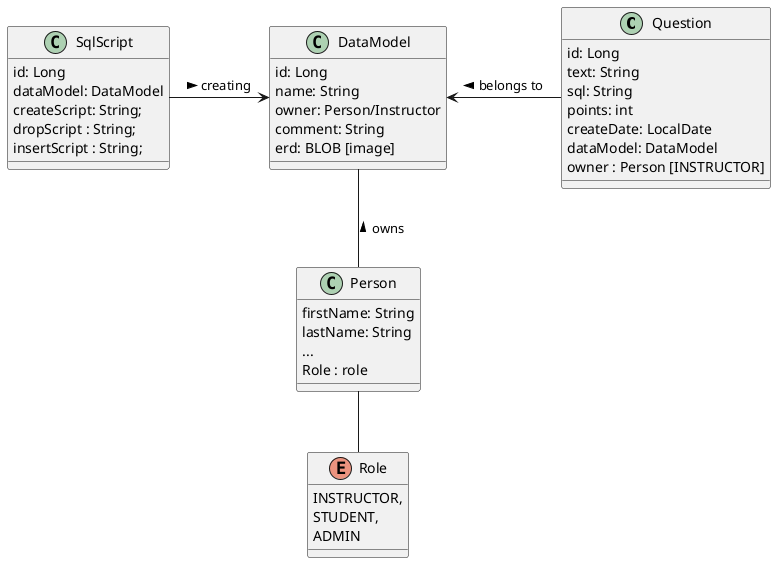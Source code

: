 @startuml

class Question {
  id: Long
  text: String
  sql: String
  points: int
  createDate: LocalDate
  dataModel: DataModel
  owner : Person [INSTRUCTOR]
}

class DataModel {
  id: Long
  name: String
  owner: Person/Instructor
  comment: String
  erd: BLOB [image]
}

class SqlScript {
  id: Long
  dataModel: DataModel
  createScript: String;
  dropScript : String;
  insertScript : String;
}

class Person {
  firstName: String
  lastName: String
  ...
  Role : role
}

enum Role {
  INSTRUCTOR,
  STUDENT,
  ADMIN
}

SqlScript -right-> DataModel : "creating >"
Question -left-> DataModel : "belongs to >"
Role -up- Person
DataModel -down- Person: owns <
@enduml